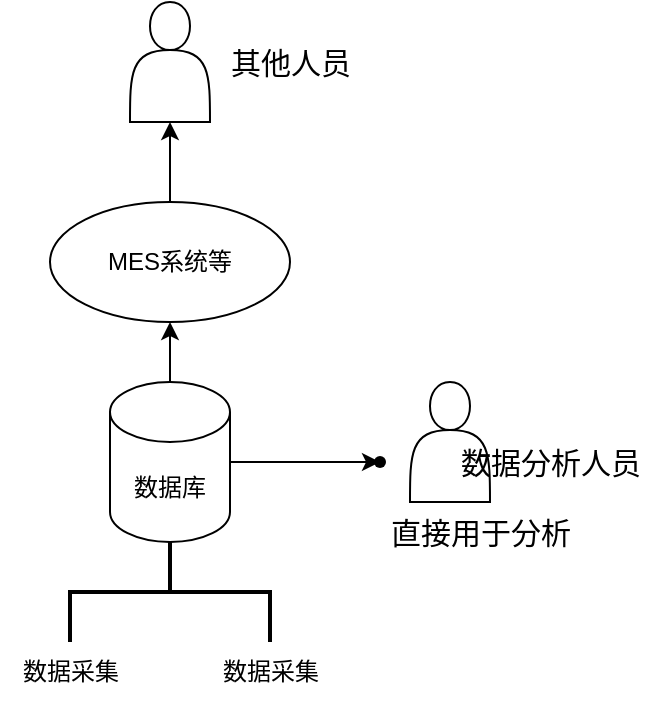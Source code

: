 <mxfile version="20.0.3" type="github"><diagram id="WquQAm5MarsJlDjReR-n" name="Page-1"><mxGraphModel dx="1198" dy="651" grid="1" gridSize="10" guides="1" tooltips="1" connect="1" arrows="1" fold="1" page="1" pageScale="1" pageWidth="827" pageHeight="1169" math="0" shadow="0"><root><mxCell id="0"/><mxCell id="1" parent="0"/><mxCell id="Ao2C0fAyNiIjky7QnnGh-6" value="" style="edgeStyle=orthogonalEdgeStyle;rounded=0;orthogonalLoop=1;jettySize=auto;html=1;" parent="1" source="Ao2C0fAyNiIjky7QnnGh-1" target="Ao2C0fAyNiIjky7QnnGh-5" edge="1"><mxGeometry relative="1" as="geometry"/></mxCell><mxCell id="Ao2C0fAyNiIjky7QnnGh-8" value="" style="edgeStyle=orthogonalEdgeStyle;rounded=0;orthogonalLoop=1;jettySize=auto;html=1;entryX=-0.062;entryY=0.467;entryDx=0;entryDy=0;entryPerimeter=0;" parent="1" source="Ao2C0fAyNiIjky7QnnGh-1" target="Ao2C0fAyNiIjky7QnnGh-7" edge="1"><mxGeometry relative="1" as="geometry"/></mxCell><mxCell id="Ao2C0fAyNiIjky7QnnGh-1" value="数据库" style="shape=cylinder3;whiteSpace=wrap;html=1;boundedLbl=1;backgroundOutline=1;size=15;" parent="1" vertex="1"><mxGeometry x="180" y="280" width="60" height="80" as="geometry"/></mxCell><mxCell id="Ao2C0fAyNiIjky7QnnGh-2" value="" style="strokeWidth=2;html=1;shape=mxgraph.flowchart.annotation_2;align=left;labelPosition=right;pointerEvents=1;direction=south;" parent="1" vertex="1"><mxGeometry x="160" y="360" width="100" height="50" as="geometry"/></mxCell><mxCell id="Ao2C0fAyNiIjky7QnnGh-3" value="数据采集" style="text;html=1;align=center;verticalAlign=middle;resizable=0;points=[];autosize=1;strokeColor=none;fillColor=none;" parent="1" vertex="1"><mxGeometry x="125" y="410" width="70" height="30" as="geometry"/></mxCell><mxCell id="Ao2C0fAyNiIjky7QnnGh-4" value="数据采集" style="text;html=1;align=center;verticalAlign=middle;resizable=0;points=[];autosize=1;strokeColor=none;fillColor=none;" parent="1" vertex="1"><mxGeometry x="225" y="410" width="70" height="30" as="geometry"/></mxCell><mxCell id="Ao2C0fAyNiIjky7QnnGh-13" value="" style="edgeStyle=orthogonalEdgeStyle;rounded=0;orthogonalLoop=1;jettySize=auto;html=1;fontSize=15;" parent="1" source="Ao2C0fAyNiIjky7QnnGh-5" target="Ao2C0fAyNiIjky7QnnGh-12" edge="1"><mxGeometry relative="1" as="geometry"/></mxCell><mxCell id="Ao2C0fAyNiIjky7QnnGh-5" value="MES系统等" style="ellipse;whiteSpace=wrap;html=1;" parent="1" vertex="1"><mxGeometry x="150" y="190" width="120" height="60" as="geometry"/></mxCell><mxCell id="Ao2C0fAyNiIjky7QnnGh-7" value="" style="shape=waypoint;sketch=0;size=6;pointerEvents=1;points=[];fillColor=default;resizable=0;rotatable=0;perimeter=centerPerimeter;snapToPoint=1;" parent="1" vertex="1"><mxGeometry x="295" y="300" width="40" height="40" as="geometry"/></mxCell><mxCell id="Ao2C0fAyNiIjky7QnnGh-9" value="&lt;font style=&quot;font-size: 15px;&quot;&gt;直接用于分析&lt;/font&gt;" style="text;html=1;align=center;verticalAlign=middle;resizable=0;points=[];autosize=1;strokeColor=none;fillColor=none;" parent="1" vertex="1"><mxGeometry x="310" y="340" width="110" height="30" as="geometry"/></mxCell><mxCell id="Ao2C0fAyNiIjky7QnnGh-12" value="" style="shape=actor;whiteSpace=wrap;html=1;fontSize=15;" parent="1" vertex="1"><mxGeometry x="190" y="90" width="40" height="60" as="geometry"/></mxCell><mxCell id="Ao2C0fAyNiIjky7QnnGh-14" value="其他人员" style="text;html=1;align=center;verticalAlign=middle;resizable=0;points=[];autosize=1;strokeColor=none;fillColor=none;fontSize=15;" parent="1" vertex="1"><mxGeometry x="230" y="105" width="80" height="30" as="geometry"/></mxCell><mxCell id="Ao2C0fAyNiIjky7QnnGh-16" value="" style="shape=actor;whiteSpace=wrap;html=1;fontSize=15;" parent="1" vertex="1"><mxGeometry x="330" y="280" width="40" height="60" as="geometry"/></mxCell><mxCell id="Ao2C0fAyNiIjky7QnnGh-17" value="数据分析人员" style="text;html=1;align=center;verticalAlign=middle;resizable=0;points=[];autosize=1;strokeColor=none;fillColor=none;fontSize=15;" parent="1" vertex="1"><mxGeometry x="345" y="305" width="110" height="30" as="geometry"/></mxCell></root></mxGraphModel></diagram></mxfile>